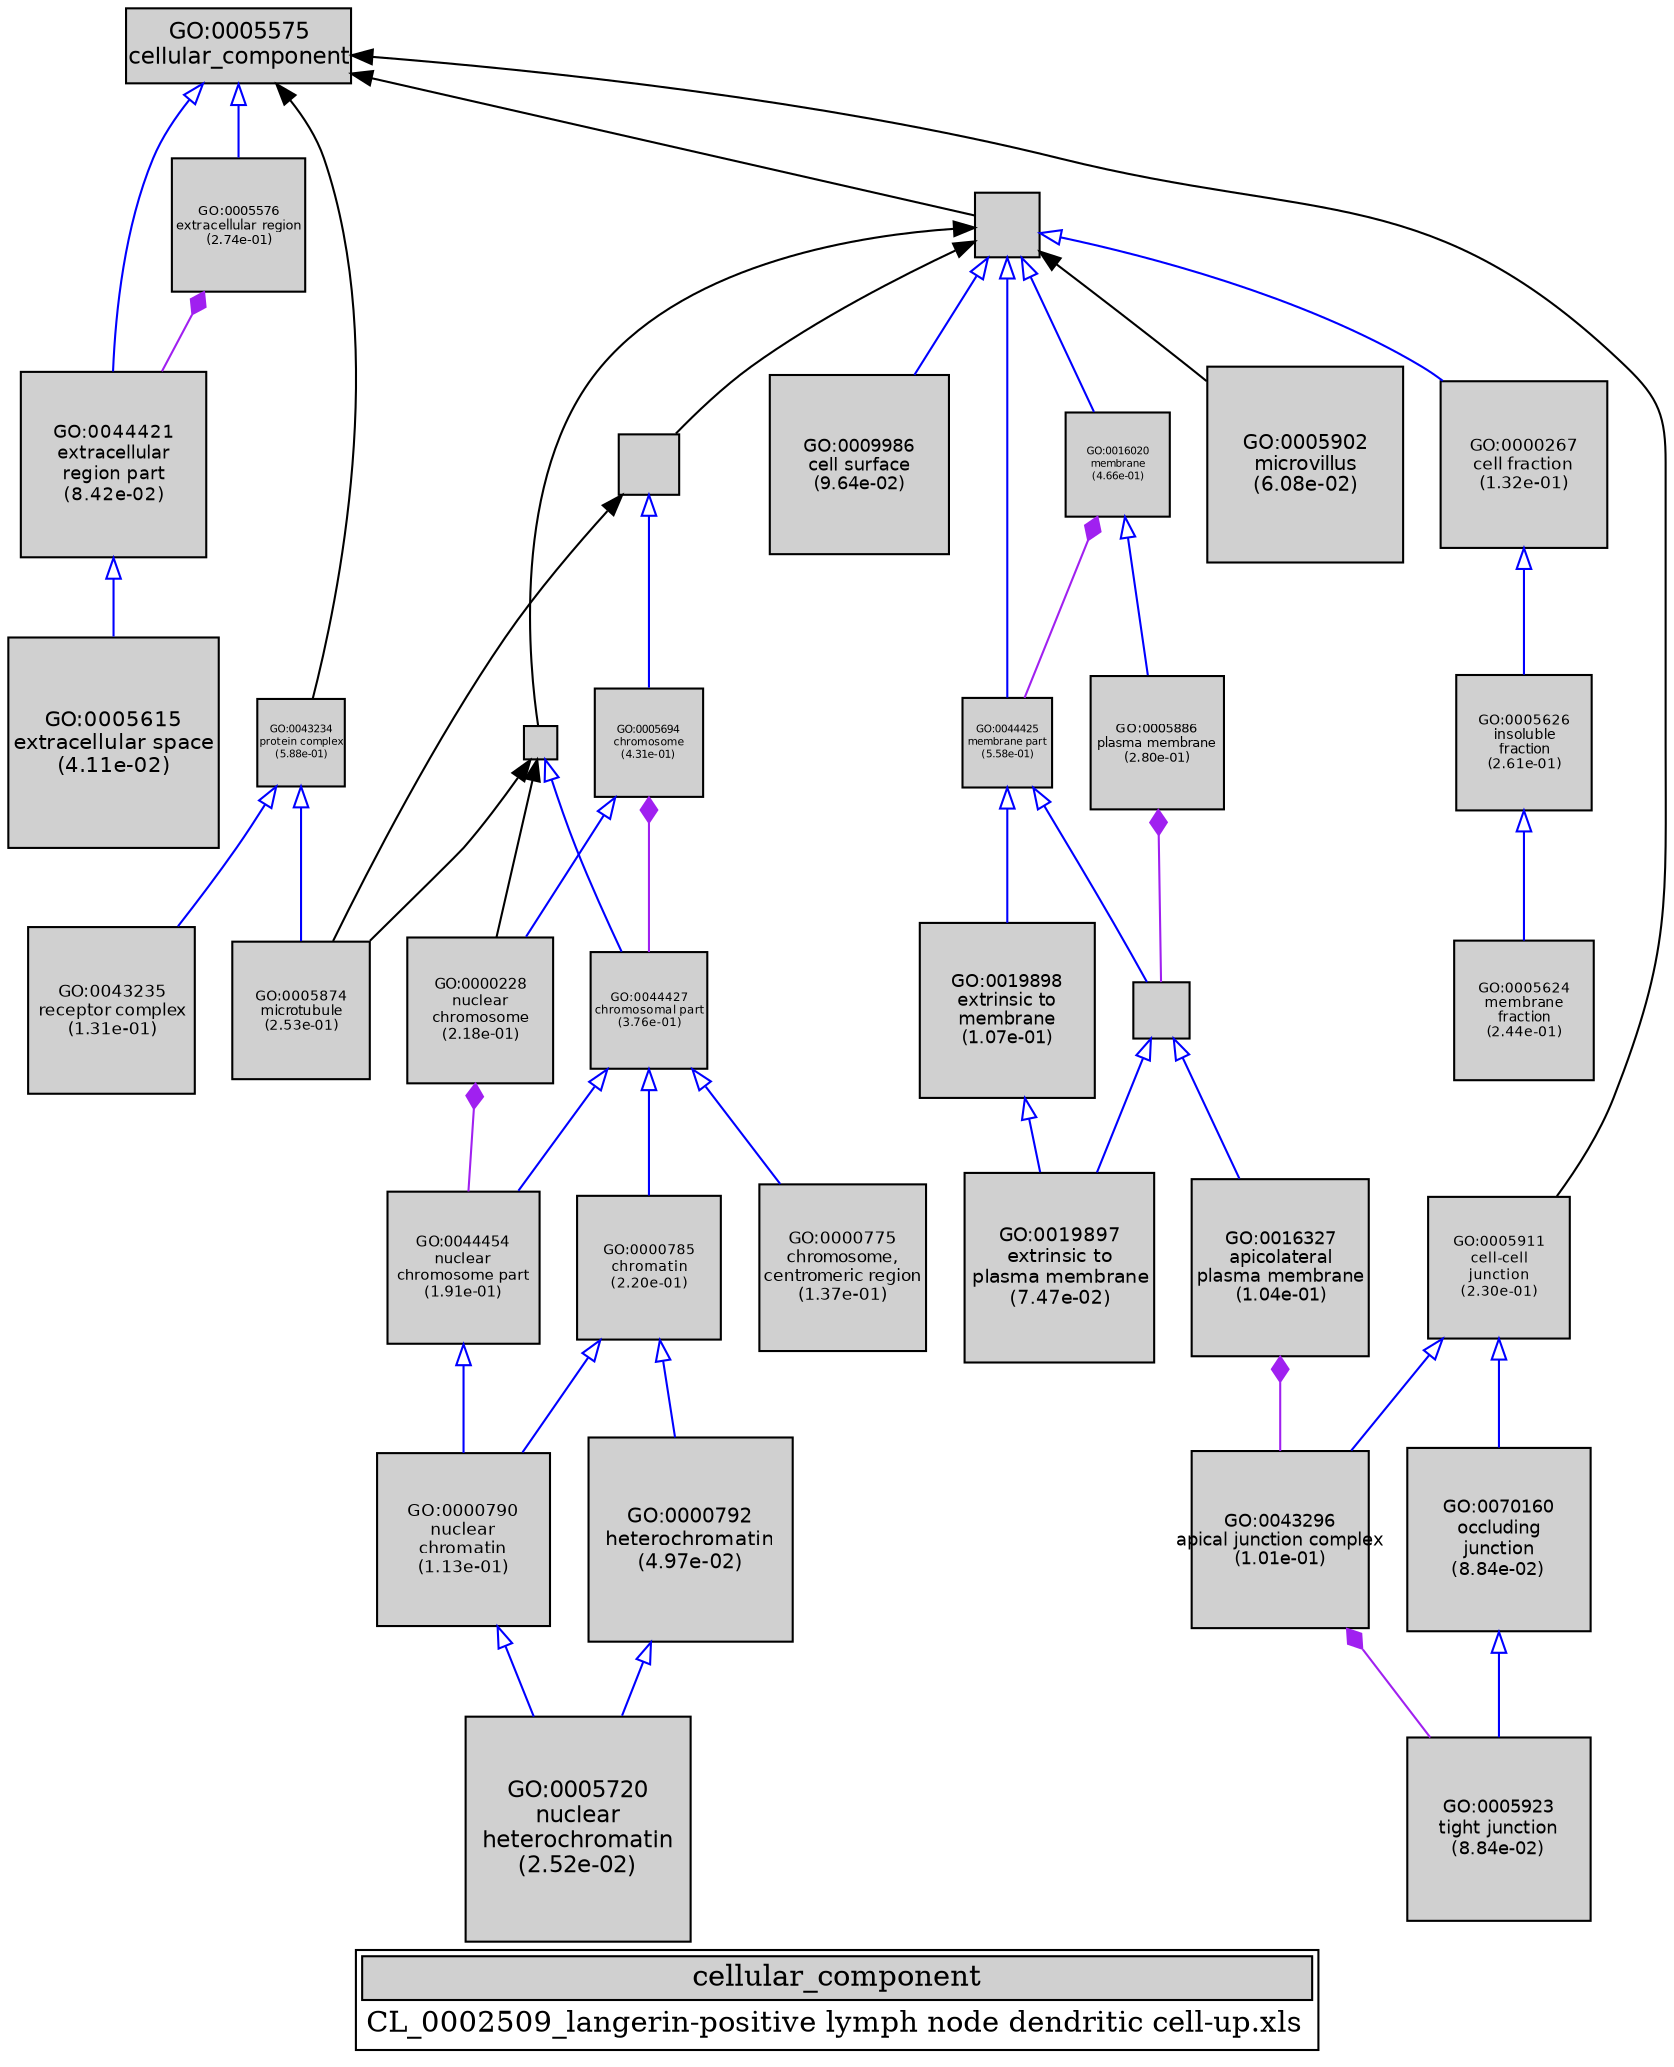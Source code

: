 digraph "cellular_component" {
graph [ bgcolor = "#FFFFFF", label = <<TABLE COLOR="black" BGCOLOR="white"><TR><TD COLSPAN="2" BGCOLOR="#D0D0D0"><FONT COLOR="black">cellular_component</FONT></TD></TR><TR><TD BORDER="0">CL_0002509_langerin-positive lymph node dendritic cell-up.xls</TD></TR></TABLE>> ];
node [ fontname = "Helvetica" ];

subgraph "nodes" {

node [ style = "filled", fixedsize = "true", width = 1, shape = "box", fontsize = 9, fillcolor = "#D0D0D0", fontcolor = "black", color = "black" ];

"GO:0000785" [ URL = "#GO:0000785", label = <<TABLE BORDER="0"><TR><TD>GO:0000785<BR/>chromatin<BR/>(2.20e-01)</TD></TR></TABLE>>, width = 0.964278545688, shape = "box", fontsize = 6.94280552895, height = 0.964278545688 ];
"GO:0005694" [ URL = "#GO:0005694", label = <<TABLE BORDER="0"><TR><TD>GO:0005694<BR/>chromosome<BR/>(4.31e-01)</TD></TR></TABLE>>, width = 0.722941572292, shape = "box", fontsize = 5.2051793205, height = 0.722941572292 ];
"GO:0000790" [ URL = "#GO:0000790", label = <<TABLE BORDER="0"><TR><TD>GO:0000790<BR/>nuclear<BR/>chromatin<BR/>(1.13e-01)</TD></TR></TABLE>>, width = 1.15515031226, shape = "box", fontsize = 8.31708224831, height = 1.15515031226 ];
"GO:0016327" [ URL = "#GO:0016327", label = <<TABLE BORDER="0"><TR><TD>GO:0016327<BR/>apicolateral<BR/>plasma membrane<BR/>(1.04e-01)</TD></TR></TABLE>>, width = 1.17802332714, shape = "box", fontsize = 8.48176795542, height = 1.17802332714 ];
"GO:0044425" [ URL = "#GO:0044425", label = <<TABLE BORDER="0"><TR><TD>GO:0044425<BR/>membrane part<BR/>(5.58e-01)</TD></TR></TABLE>>, width = 0.603738251678, shape = "box", fontsize = 5.0, height = 0.603738251678 ];
"GO:0044459" [ URL = "#GO:0044459", label = "", width = 0.371127682607, shape = "box", height = 0.371127682607 ];
"GO:0043235" [ URL = "#GO:0043235", label = <<TABLE BORDER="0"><TR><TD>GO:0043235<BR/>receptor complex<BR/>(1.31e-01)</TD></TR></TABLE>>, width = 1.11602786044, shape = "box", fontsize = 8.03540059515, height = 1.11602786044 ];
"GO:0016020" [ URL = "#GO:0016020", label = <<TABLE BORDER="0"><TR><TD>GO:0016020<BR/>membrane<BR/>(4.66e-01)</TD></TR></TABLE>>, width = 0.689131180962, shape = "box", fontsize = 5.0, height = 0.689131180962 ];
"GO:0005576" [ URL = "#GO:0005576", label = <<TABLE BORDER="0"><TR><TD>GO:0005576<BR/>extracellular region<BR/>(2.74e-01)</TD></TR></TABLE>>, width = 0.892838392998, shape = "box", fontsize = 6.42843642958, height = 0.892838392998 ];
"GO:0044421" [ URL = "#GO:0044421", label = <<TABLE BORDER="0"><TR><TD>GO:0044421<BR/>extracellular<BR/>region part<BR/>(8.42e-02)</TD></TR></TABLE>>, width = 1.23102286868, shape = "box", fontsize = 8.86336465453, height = 1.23102286868 ];
"GO:0005615" [ URL = "#GO:0005615", label = <<TABLE BORDER="0"><TR><TD>GO:0005615<BR/>extracellular space<BR/>(4.11e-02)</TD></TR></TABLE>>, width = 1.39707503871, shape = "box", fontsize = 10.0589402787, height = 1.39707503871 ];
"GO:0044446" [ URL = "#GO:0044446", label = "", width = 0.217146495484, shape = "box", height = 0.217146495484 ];
"GO:0005874" [ URL = "#GO:0005874", label = <<TABLE BORDER="0"><TR><TD>GO:0005874<BR/>microtubule<BR/>(2.53e-01)</TD></TR></TABLE>>, width = 0.919356042948, shape = "box", fontsize = 6.61936350922, height = 0.919356042948 ];
"GO:0009986" [ URL = "#GO:0009986", label = <<TABLE BORDER="0"><TR><TD>GO:0009986<BR/>cell surface<BR/>(9.64e-02)</TD></TR></TABLE>>, width = 1.19713269973, shape = "box", fontsize = 8.61935543802, height = 1.19713269973 ];
"GO:0005624" [ URL = "#GO:0005624", label = <<TABLE BORDER="0"><TR><TD>GO:0005624<BR/>membrane<BR/>fraction<BR/>(2.44e-01)</TD></TR></TABLE>>, width = 0.932177517754, shape = "box", fontsize = 6.71167812783, height = 0.932177517754 ];
"GO:0044454" [ URL = "#GO:0044454", label = <<TABLE BORDER="0"><TR><TD>GO:0044454<BR/>nuclear<BR/>chromosome part<BR/>(1.91e-01)</TD></TR></TABLE>>, width = 1.00921083802, shape = "box", fontsize = 7.26631803375, height = 1.00921083802 ];
"GO:0005923" [ URL = "#GO:0005923", label = <<TABLE BORDER="0"><TR><TD>GO:0005923<BR/>tight junction<BR/>(8.84e-02)</TD></TR></TABLE>>, width = 1.21886336516, shape = "box", fontsize = 8.77581622917, height = 1.21886336516 ];
"GO:0005720" [ URL = "#GO:0005720", label = <<TABLE BORDER="0"><TR><TD>GO:0005720<BR/>nuclear<BR/>heterochromatin<BR/>(2.52e-02)</TD></TR></TABLE>>, width = 1.5, shape = "box", fontsize = 10.8, height = 1.5 ];
"GO:0000792" [ URL = "#GO:0000792", label = <<TABLE BORDER="0"><TR><TD>GO:0000792<BR/>heterochromatin<BR/>(4.97e-02)</TD></TR></TABLE>>, width = 1.35485452943, shape = "box", fontsize = 9.75495261189, height = 1.35485452943 ];
"GO:0000267" [ URL = "#GO:0000267", label = <<TABLE BORDER="0"><TR><TD>GO:0000267<BR/>cell fraction<BR/>(1.32e-01)</TD></TR></TABLE>>, width = 1.11390275631, shape = "box", fontsize = 8.02009984545, height = 1.11390275631 ];
"GO:0000228" [ URL = "#GO:0000228", label = <<TABLE BORDER="0"><TR><TD>GO:0000228<BR/>nuclear<BR/>chromosome<BR/>(2.18e-01)</TD></TR></TABLE>>, width = 0.967900698474, shape = "box", fontsize = 6.96888502901, height = 0.967900698474 ];
"GO:0005886" [ URL = "#GO:0005886", label = <<TABLE BORDER="0"><TR><TD>GO:0005886<BR/>plasma membrane<BR/>(2.80e-01)</TD></TR></TABLE>>, width = 0.885716337612, shape = "box", fontsize = 6.3771576308, height = 0.885716337612 ];
"GO:0005902" [ URL = "#GO:0005902", label = <<TABLE BORDER="0"><TR><TD>GO:0005902<BR/>microvillus<BR/>(6.08e-02)</TD></TR></TABLE>>, width = 1.30898410784, shape = "box", fontsize = 9.42468557647, height = 1.30898410784 ];
"GO:0043234" [ URL = "#GO:0043234", label = <<TABLE BORDER="0"><TR><TD>GO:0043234<BR/>protein complex<BR/>(5.88e-01)</TD></TR></TABLE>>, width = 0.576645573393, shape = "box", fontsize = 5.0, height = 0.576645573393 ];
"GO:0019898" [ URL = "#GO:0019898", label = <<TABLE BORDER="0"><TR><TD>GO:0019898<BR/>extrinsic to<BR/>membrane<BR/>(1.07e-01)</TD></TR></TABLE>>, width = 1.17097153096, shape = "box", fontsize = 8.43099502289, height = 1.17097153096 ];
"GO:0005575" [ URL = "#GO:0005575", label = <<TABLE BORDER="0"><TR><TD>GO:0005575<BR/>cellular_component</TD></TR></TABLE>>, width = 1.5, shape = "box", fontsize = 10.8 ];
"GO:0005911" [ URL = "#GO:0005911", label = <<TABLE BORDER="0"><TR><TD>GO:0005911<BR/>cell-cell<BR/>junction<BR/>(2.30e-01)</TD></TR></TABLE>>, width = 0.951321227846, shape = "box", fontsize = 6.84951284049, height = 0.951321227846 ];
"GO:0044427" [ URL = "#GO:0044427", label = <<TABLE BORDER="0"><TR><TD>GO:0044427<BR/>chromosomal part<BR/>(3.76e-01)</TD></TR></TABLE>>, width = 0.777403762269, shape = "box", fontsize = 5.59730708834, height = 0.777403762269 ];
"GO:0005626" [ URL = "#GO:0005626", label = <<TABLE BORDER="0"><TR><TD>GO:0005626<BR/>insoluble<BR/>fraction<BR/>(2.61e-01)</TD></TR></TABLE>>, width = 0.909070300946, shape = "box", fontsize = 6.54530616681, height = 0.909070300946 ];
"GO:0043296" [ URL = "#GO:0043296", label = <<TABLE BORDER="0"><TR><TD>GO:0043296<BR/>apical junction complex<BR/>(1.01e-01)</TD></TR></TABLE>>, width = 1.18525081109, shape = "box", fontsize = 8.53380583987, height = 1.18525081109 ];
"GO:0000775" [ URL = "#GO:0000775", label = <<TABLE BORDER="0"><TR><TD>GO:0000775<BR/>chromosome,<BR/>centromeric region<BR/>(1.37e-01)</TD></TR></TABLE>>, width = 1.10465840973, shape = "box", fontsize = 7.95354055005, height = 1.10465840973 ];
"GO:0070160" [ URL = "#GO:0070160", label = <<TABLE BORDER="0"><TR><TD>GO:0070160<BR/>occluding<BR/>junction<BR/>(8.84e-02)</TD></TR></TABLE>>, width = 1.21886336516, shape = "box", fontsize = 8.77581622917, height = 1.21886336516 ];
"GO:0043232" [ URL = "#GO:0043232", label = "", width = 0.401023865304, shape = "box", height = 0.401023865304 ];
"GO:0019897" [ URL = "#GO:0019897", label = <<TABLE BORDER="0"><TR><TD>GO:0019897<BR/>extrinsic to<BR/>plasma membrane<BR/>(7.47e-02)</TD></TR></TABLE>>, width = 1.26021441165, shape = "box", fontsize = 9.0735437639, height = 1.26021441165 ];
"GO:0044464" [ URL = "#GO:0044464", label = "", width = 0.435422772187, shape = "box", height = 0.435422772187 ];
}
subgraph "edges" {


edge [ dir = "back", weight = 1 ];
subgraph "regulates" {


edge [ color = "cyan", arrowtail = "none" ];
subgraph "positive" {


edge [ color = "green", arrowtail = "vee" ];
}
subgraph "negative" {


edge [ color = "red", arrowtail = "tee" ];
}
}
subgraph "part_of" {


edge [ color = "purple", arrowtail = "diamond", weight = 2.5 ];
"GO:0016327" -> "GO:0043296";
"GO:0016020" -> "GO:0044425";
"GO:0000228" -> "GO:0044454";
"GO:0005694" -> "GO:0044427";
"GO:0005886" -> "GO:0044459";
"GO:0005576" -> "GO:0044421";
"GO:0043296" -> "GO:0005923";
}
subgraph "is_a" {


edge [ color = "blue", arrowtail = "empty", weight = 5.0 ];
"GO:0019898" -> "GO:0019897";
"GO:0000267" -> "GO:0005626";
"GO:0005694" -> "GO:0000228";
"GO:0000792" -> "GO:0005720";
"GO:0044427" -> "GO:0044454";
"GO:0044427" -> "GO:0000785";
"GO:0044446" -> "GO:0044427";
"GO:0044464" -> "GO:0009986";
"GO:0005911" -> "GO:0070160";
"GO:0044464" -> "GO:0044425";
"GO:0044421" -> "GO:0005615";
"GO:0000790" -> "GO:0005720";
"GO:0000785" -> "GO:0000792";
"GO:0044427" -> "GO:0000775";
"GO:0044464" -> "GO:0016020";
"GO:0005575" -> "GO:0044421";
"GO:0043234" -> "GO:0005874";
"GO:0000785" -> "GO:0000790";
"GO:0016020" -> "GO:0005886";
"GO:0005575" -> "GO:0005576";
"GO:0044459" -> "GO:0016327";
"GO:0044464" -> "GO:0000267";
"GO:0005626" -> "GO:0005624";
"GO:0044425" -> "GO:0044459";
"GO:0044459" -> "GO:0019897";
"GO:0043234" -> "GO:0043235";
"GO:0044454" -> "GO:0000790";
"GO:0005911" -> "GO:0043296";
"GO:0044425" -> "GO:0019898";
"GO:0043232" -> "GO:0005694";
"GO:0070160" -> "GO:0005923";
}
"GO:0043232" -> "GO:0005874";
"GO:0005575" -> "GO:0044464";
"GO:0044464" -> "GO:0043232";
"GO:0044464" -> "GO:0005902";
"GO:0044446" -> "GO:0000228";
"GO:0005575" -> "GO:0005911";
"GO:0005575" -> "GO:0043234";
"GO:0044464" -> "GO:0044446";
"GO:0044446" -> "GO:0005874";
}
}
